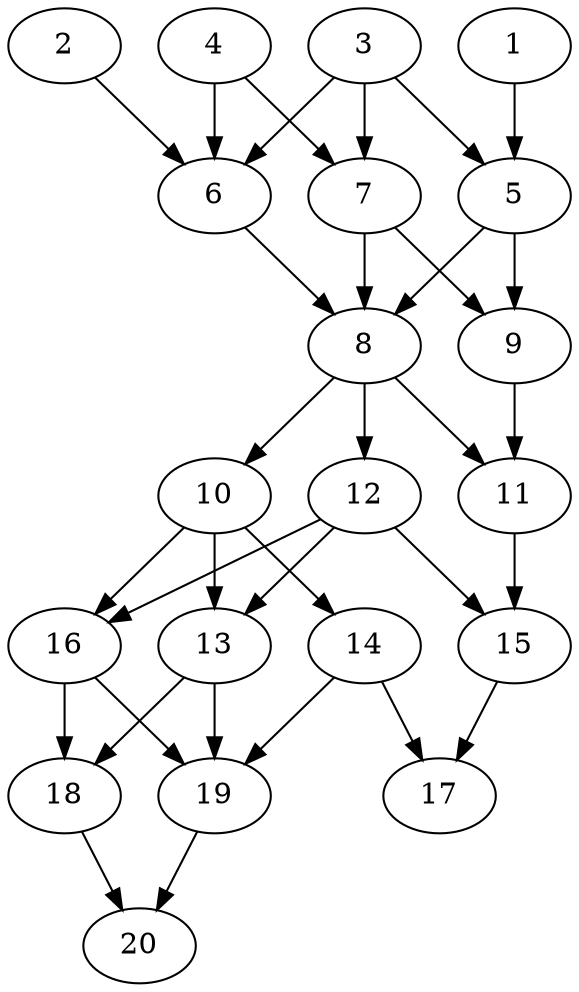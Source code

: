 // DAG automatically generated by daggen at Sat Jul 27 15:36:23 2019
// ./daggen --dot -n 20 --ccr 0.3 --fat 0.4 --regular 0.5 --density 0.7 --mindata 5242880 --maxdata 52428800 
digraph G {
  1 [size="170772480", alpha="0.18", expect_size="51231744"] 
  1 -> 5 [size ="51231744"]
  2 [size="163106133", alpha="0.20", expect_size="48931840"] 
  2 -> 6 [size ="48931840"]
  3 [size="172352853", alpha="0.12", expect_size="51705856"] 
  3 -> 5 [size ="51705856"]
  3 -> 6 [size ="51705856"]
  3 -> 7 [size ="51705856"]
  4 [size="98686293", alpha="0.02", expect_size="29605888"] 
  4 -> 6 [size ="29605888"]
  4 -> 7 [size ="29605888"]
  5 [size="99730773", alpha="0.19", expect_size="29919232"] 
  5 -> 8 [size ="29919232"]
  5 -> 9 [size ="29919232"]
  6 [size="123194027", alpha="0.00", expect_size="36958208"] 
  6 -> 8 [size ="36958208"]
  7 [size="23272107", alpha="0.07", expect_size="6981632"] 
  7 -> 8 [size ="6981632"]
  7 -> 9 [size ="6981632"]
  8 [size="89412267", alpha="0.09", expect_size="26823680"] 
  8 -> 10 [size ="26823680"]
  8 -> 11 [size ="26823680"]
  8 -> 12 [size ="26823680"]
  9 [size="74909013", alpha="0.13", expect_size="22472704"] 
  9 -> 11 [size ="22472704"]
  10 [size="34566827", alpha="0.04", expect_size="10370048"] 
  10 -> 13 [size ="10370048"]
  10 -> 14 [size ="10370048"]
  10 -> 16 [size ="10370048"]
  11 [size="74779307", alpha="0.01", expect_size="22433792"] 
  11 -> 15 [size ="22433792"]
  12 [size="62276267", alpha="0.13", expect_size="18682880"] 
  12 -> 13 [size ="18682880"]
  12 -> 15 [size ="18682880"]
  12 -> 16 [size ="18682880"]
  13 [size="58644480", alpha="0.06", expect_size="17593344"] 
  13 -> 18 [size ="17593344"]
  13 -> 19 [size ="17593344"]
  14 [size="151272107", alpha="0.07", expect_size="45381632"] 
  14 -> 17 [size ="45381632"]
  14 -> 19 [size ="45381632"]
  15 [size="170185387", alpha="0.12", expect_size="51055616"] 
  15 -> 17 [size ="51055616"]
  16 [size="161532587", alpha="0.09", expect_size="48459776"] 
  16 -> 18 [size ="48459776"]
  16 -> 19 [size ="48459776"]
  17 [size="162573653", alpha="0.20", expect_size="48772096"] 
  18 [size="58105173", alpha="0.01", expect_size="17431552"] 
  18 -> 20 [size ="17431552"]
  19 [size="125419520", alpha="0.12", expect_size="37625856"] 
  19 -> 20 [size ="37625856"]
  20 [size="70444373", alpha="0.02", expect_size="21133312"] 
}
